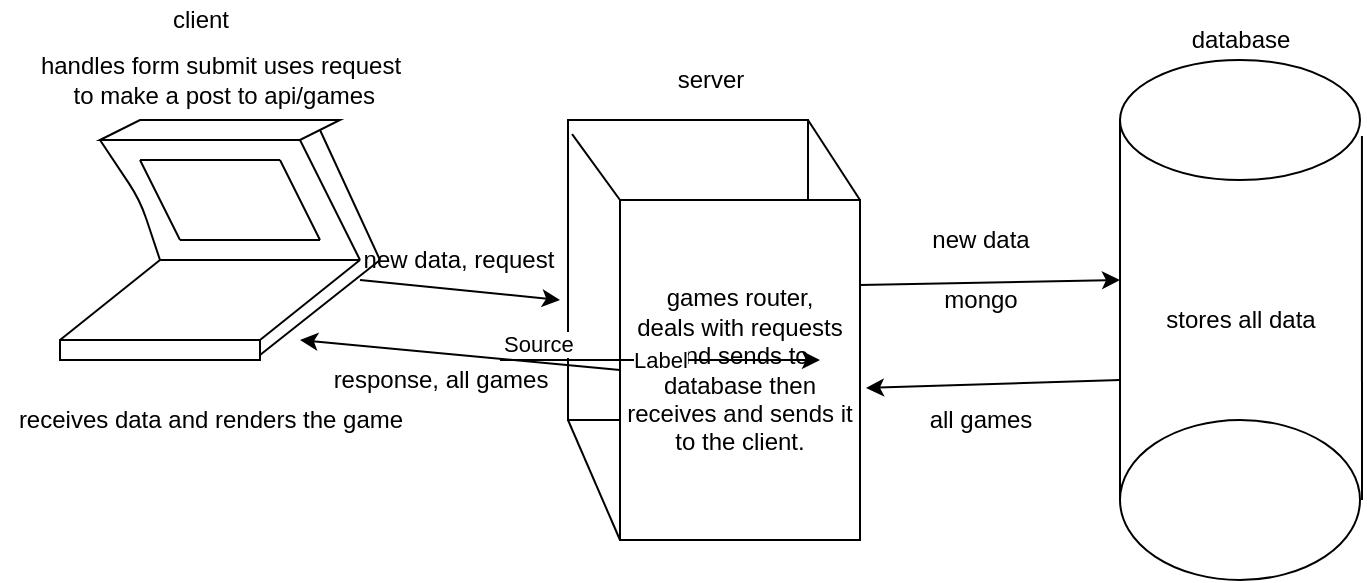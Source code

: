 <mxfile version="14.9.3" type="github"><diagram id="RTmDtQnLmEDtsT-LCnRx" name="Page-1"><mxGraphModel dx="786" dy="382" grid="1" gridSize="10" guides="1" tooltips="1" connect="1" arrows="1" fold="1" page="1" pageScale="1" pageWidth="827" pageHeight="1169" math="0" shadow="0"><root><mxCell id="0"/><mxCell id="1" parent="0"/><mxCell id="ZPRTFCPICLFcv4Iua5O7-2" value="" style="endArrow=none;html=1;" edge="1" parent="1"><mxGeometry width="50" height="50" relative="1" as="geometry"><mxPoint x="60" y="80" as="sourcePoint"/><mxPoint x="160" y="80" as="targetPoint"/></mxGeometry></mxCell><mxCell id="ZPRTFCPICLFcv4Iua5O7-3" value="" style="endArrow=none;html=1;" edge="1" parent="1"><mxGeometry width="50" height="50" relative="1" as="geometry"><mxPoint x="60" y="80" as="sourcePoint"/><mxPoint x="90" y="140" as="targetPoint"/><Array as="points"><mxPoint x="80" y="110"/></Array></mxGeometry></mxCell><mxCell id="ZPRTFCPICLFcv4Iua5O7-4" value="" style="endArrow=none;html=1;" edge="1" parent="1"><mxGeometry width="50" height="50" relative="1" as="geometry"><mxPoint x="160" y="80" as="sourcePoint"/><mxPoint x="190" y="140" as="targetPoint"/></mxGeometry></mxCell><mxCell id="ZPRTFCPICLFcv4Iua5O7-5" value="" style="endArrow=none;html=1;" edge="1" parent="1"><mxGeometry width="50" height="50" relative="1" as="geometry"><mxPoint x="90" y="140" as="sourcePoint"/><mxPoint x="190" y="140" as="targetPoint"/></mxGeometry></mxCell><mxCell id="ZPRTFCPICLFcv4Iua5O7-6" value="" style="endArrow=none;html=1;" edge="1" parent="1"><mxGeometry width="50" height="50" relative="1" as="geometry"><mxPoint x="90" y="140" as="sourcePoint"/><mxPoint x="40" y="180" as="targetPoint"/></mxGeometry></mxCell><mxCell id="ZPRTFCPICLFcv4Iua5O7-7" value="" style="endArrow=none;html=1;" edge="1" parent="1"><mxGeometry width="50" height="50" relative="1" as="geometry"><mxPoint x="140" y="180" as="sourcePoint"/><mxPoint x="190" y="140" as="targetPoint"/></mxGeometry></mxCell><mxCell id="ZPRTFCPICLFcv4Iua5O7-8" value="" style="endArrow=none;html=1;startArrow=none;" edge="1" parent="1"><mxGeometry width="50" height="50" relative="1" as="geometry"><mxPoint x="140" y="180" as="sourcePoint"/><mxPoint x="140" y="180" as="targetPoint"/></mxGeometry></mxCell><mxCell id="ZPRTFCPICLFcv4Iua5O7-9" value="" style="rounded=0;whiteSpace=wrap;html=1;" vertex="1" parent="1"><mxGeometry x="40" y="180" width="100" height="10" as="geometry"/></mxCell><mxCell id="ZPRTFCPICLFcv4Iua5O7-11" value="" style="shape=parallelogram;perimeter=parallelogramPerimeter;whiteSpace=wrap;html=1;fixedSize=1;" vertex="1" parent="1"><mxGeometry x="60" y="70" width="120" height="10" as="geometry"/></mxCell><mxCell id="ZPRTFCPICLFcv4Iua5O7-12" value="" style="endArrow=none;html=1;entryX=1;entryY=0.5;entryDx=0;entryDy=0;" edge="1" parent="1" target="ZPRTFCPICLFcv4Iua5O7-11"><mxGeometry width="50" height="50" relative="1" as="geometry"><mxPoint x="200" y="140" as="sourcePoint"/><mxPoint x="370" y="190" as="targetPoint"/></mxGeometry></mxCell><mxCell id="ZPRTFCPICLFcv4Iua5O7-19" value="" style="endArrow=none;html=1;exitX=1;exitY=0.75;exitDx=0;exitDy=0;" edge="1" parent="1" source="ZPRTFCPICLFcv4Iua5O7-9"><mxGeometry width="50" height="50" relative="1" as="geometry"><mxPoint x="320" y="240" as="sourcePoint"/><mxPoint x="200" y="140" as="targetPoint"/></mxGeometry></mxCell><mxCell id="ZPRTFCPICLFcv4Iua5O7-20" value="" style="rounded=0;whiteSpace=wrap;html=1;" vertex="1" parent="1"><mxGeometry x="294" y="70" width="120" height="150" as="geometry"/></mxCell><mxCell id="ZPRTFCPICLFcv4Iua5O7-21" value="games router,&lt;br&gt;deals with requests and sends to database then receives and sends it to the client." style="rounded=0;whiteSpace=wrap;html=1;" vertex="1" parent="1"><mxGeometry x="320" y="110" width="120" height="170" as="geometry"/></mxCell><mxCell id="ZPRTFCPICLFcv4Iua5O7-22" value="" style="endArrow=none;html=1;exitX=0;exitY=1;exitDx=0;exitDy=0;entryX=0;entryY=1;entryDx=0;entryDy=0;" edge="1" parent="1" source="ZPRTFCPICLFcv4Iua5O7-21" target="ZPRTFCPICLFcv4Iua5O7-20"><mxGeometry width="50" height="50" relative="1" as="geometry"><mxPoint x="320" y="240" as="sourcePoint"/><mxPoint x="370" y="190" as="targetPoint"/></mxGeometry></mxCell><mxCell id="ZPRTFCPICLFcv4Iua5O7-23" value="" style="endArrow=none;html=1;exitX=0.017;exitY=0.047;exitDx=0;exitDy=0;exitPerimeter=0;" edge="1" parent="1" source="ZPRTFCPICLFcv4Iua5O7-20"><mxGeometry width="50" height="50" relative="1" as="geometry"><mxPoint x="320" y="240" as="sourcePoint"/><mxPoint x="320" y="110" as="targetPoint"/></mxGeometry></mxCell><mxCell id="ZPRTFCPICLFcv4Iua5O7-24" value="" style="endArrow=none;html=1;exitX=1;exitY=0;exitDx=0;exitDy=0;entryX=1;entryY=0;entryDx=0;entryDy=0;" edge="1" parent="1" source="ZPRTFCPICLFcv4Iua5O7-20" target="ZPRTFCPICLFcv4Iua5O7-21"><mxGeometry width="50" height="50" relative="1" as="geometry"><mxPoint x="320" y="240" as="sourcePoint"/><mxPoint x="370" y="190" as="targetPoint"/></mxGeometry></mxCell><mxCell id="ZPRTFCPICLFcv4Iua5O7-25" value="" style="ellipse;whiteSpace=wrap;html=1;" vertex="1" parent="1"><mxGeometry x="570" y="40" width="120" height="60" as="geometry"/></mxCell><mxCell id="ZPRTFCPICLFcv4Iua5O7-26" value="" style="endArrow=none;html=1;entryX=0;entryY=0.5;entryDx=0;entryDy=0;" edge="1" parent="1" target="ZPRTFCPICLFcv4Iua5O7-25"><mxGeometry width="50" height="50" relative="1" as="geometry"><mxPoint x="570" y="260" as="sourcePoint"/><mxPoint x="370" y="190" as="targetPoint"/></mxGeometry></mxCell><mxCell id="ZPRTFCPICLFcv4Iua5O7-27" value="" style="endArrow=none;html=1;entryX=1.008;entryY=0.633;entryDx=0;entryDy=0;entryPerimeter=0;" edge="1" parent="1" target="ZPRTFCPICLFcv4Iua5O7-25"><mxGeometry width="50" height="50" relative="1" as="geometry"><mxPoint x="691" y="260" as="sourcePoint"/><mxPoint x="370" y="190" as="targetPoint"/></mxGeometry></mxCell><mxCell id="ZPRTFCPICLFcv4Iua5O7-28" value="" style="ellipse;whiteSpace=wrap;html=1;" vertex="1" parent="1"><mxGeometry x="570" y="220" width="120" height="80" as="geometry"/></mxCell><mxCell id="ZPRTFCPICLFcv4Iua5O7-29" value="" style="endArrow=classic;html=1;" edge="1" parent="1"><mxGeometry width="50" height="50" relative="1" as="geometry"><mxPoint x="190" y="150" as="sourcePoint"/><mxPoint x="290" y="160" as="targetPoint"/></mxGeometry></mxCell><mxCell id="ZPRTFCPICLFcv4Iua5O7-30" value="" style="endArrow=classic;html=1;exitX=1;exitY=0.25;exitDx=0;exitDy=0;" edge="1" parent="1" source="ZPRTFCPICLFcv4Iua5O7-21"><mxGeometry width="50" height="50" relative="1" as="geometry"><mxPoint x="320" y="240" as="sourcePoint"/><mxPoint x="570" y="150" as="targetPoint"/></mxGeometry></mxCell><mxCell id="ZPRTFCPICLFcv4Iua5O7-31" value="" style="endArrow=classic;html=1;entryX=1.025;entryY=0.553;entryDx=0;entryDy=0;entryPerimeter=0;" edge="1" parent="1" target="ZPRTFCPICLFcv4Iua5O7-21"><mxGeometry width="50" height="50" relative="1" as="geometry"><mxPoint x="570" y="200" as="sourcePoint"/><mxPoint x="450" y="210" as="targetPoint"/></mxGeometry></mxCell><mxCell id="ZPRTFCPICLFcv4Iua5O7-33" value="" style="endArrow=classic;html=1;exitX=0;exitY=0.5;exitDx=0;exitDy=0;" edge="1" parent="1" source="ZPRTFCPICLFcv4Iua5O7-21"><mxGeometry width="50" height="50" relative="1" as="geometry"><mxPoint x="320" y="240" as="sourcePoint"/><mxPoint x="160" y="180" as="targetPoint"/></mxGeometry></mxCell><mxCell id="ZPRTFCPICLFcv4Iua5O7-34" value="client" style="text;html=1;align=center;verticalAlign=middle;resizable=0;points=[];autosize=1;strokeColor=none;" vertex="1" parent="1"><mxGeometry x="90" y="10" width="40" height="20" as="geometry"/></mxCell><mxCell id="ZPRTFCPICLFcv4Iua5O7-35" value="server" style="text;html=1;align=center;verticalAlign=middle;resizable=0;points=[];autosize=1;strokeColor=none;" vertex="1" parent="1"><mxGeometry x="340" y="40" width="50" height="20" as="geometry"/></mxCell><mxCell id="ZPRTFCPICLFcv4Iua5O7-36" value="database" style="text;html=1;align=center;verticalAlign=middle;resizable=0;points=[];autosize=1;strokeColor=none;" vertex="1" parent="1"><mxGeometry x="600" y="20" width="60" height="20" as="geometry"/></mxCell><mxCell id="ZPRTFCPICLFcv4Iua5O7-37" value="new data, request" style="text;html=1;align=center;verticalAlign=middle;resizable=0;points=[];autosize=1;strokeColor=none;" vertex="1" parent="1"><mxGeometry x="184" y="130" width="110" height="20" as="geometry"/></mxCell><mxCell id="ZPRTFCPICLFcv4Iua5O7-38" value="new data" style="text;html=1;align=center;verticalAlign=middle;resizable=0;points=[];autosize=1;strokeColor=none;" vertex="1" parent="1"><mxGeometry x="470" y="120" width="60" height="20" as="geometry"/></mxCell><mxCell id="ZPRTFCPICLFcv4Iua5O7-39" value="mongo" style="text;html=1;align=center;verticalAlign=middle;resizable=0;points=[];autosize=1;strokeColor=none;" vertex="1" parent="1"><mxGeometry x="475" y="150" width="50" height="20" as="geometry"/></mxCell><mxCell id="ZPRTFCPICLFcv4Iua5O7-40" value="all games" style="text;html=1;align=center;verticalAlign=middle;resizable=0;points=[];autosize=1;strokeColor=none;" vertex="1" parent="1"><mxGeometry x="465" y="210" width="70" height="20" as="geometry"/></mxCell><mxCell id="ZPRTFCPICLFcv4Iua5O7-41" value="response, all games" style="text;html=1;align=center;verticalAlign=middle;resizable=0;points=[];autosize=1;strokeColor=none;" vertex="1" parent="1"><mxGeometry x="170" y="190" width="120" height="20" as="geometry"/></mxCell><mxCell id="ZPRTFCPICLFcv4Iua5O7-43" value="stores all data" style="text;html=1;align=center;verticalAlign=middle;resizable=0;points=[];autosize=1;strokeColor=none;" vertex="1" parent="1"><mxGeometry x="585" y="160" width="90" height="20" as="geometry"/></mxCell><mxCell id="ZPRTFCPICLFcv4Iua5O7-44" value="handles form submit uses request&lt;br&gt;&amp;nbsp;to make a post to api/games" style="text;html=1;align=center;verticalAlign=middle;resizable=0;points=[];autosize=1;strokeColor=none;" vertex="1" parent="1"><mxGeometry x="20" y="35" width="200" height="30" as="geometry"/></mxCell><mxCell id="ZPRTFCPICLFcv4Iua5O7-45" value="receives data and renders the game" style="text;html=1;align=center;verticalAlign=middle;resizable=0;points=[];autosize=1;strokeColor=none;" vertex="1" parent="1"><mxGeometry x="10" y="210" width="210" height="20" as="geometry"/></mxCell><mxCell id="ZPRTFCPICLFcv4Iua5O7-47" value="" style="endArrow=none;html=1;" edge="1" parent="1"><mxGeometry width="50" height="50" relative="1" as="geometry"><mxPoint x="100" y="130" as="sourcePoint"/><mxPoint x="80" y="90" as="targetPoint"/></mxGeometry></mxCell><mxCell id="ZPRTFCPICLFcv4Iua5O7-48" value="" style="endArrow=none;html=1;" edge="1" parent="1"><mxGeometry width="50" height="50" relative="1" as="geometry"><mxPoint x="80" y="90" as="sourcePoint"/><mxPoint x="150" y="90" as="targetPoint"/></mxGeometry></mxCell><mxCell id="ZPRTFCPICLFcv4Iua5O7-49" value="" style="endArrow=classic;html=1;" edge="1" parent="1"><mxGeometry relative="1" as="geometry"><mxPoint x="260" y="190" as="sourcePoint"/><mxPoint x="420" y="190" as="targetPoint"/></mxGeometry></mxCell><mxCell id="ZPRTFCPICLFcv4Iua5O7-50" value="Label" style="edgeLabel;resizable=0;html=1;align=center;verticalAlign=middle;" connectable="0" vertex="1" parent="ZPRTFCPICLFcv4Iua5O7-49"><mxGeometry relative="1" as="geometry"/></mxCell><mxCell id="ZPRTFCPICLFcv4Iua5O7-51" value="Source" style="edgeLabel;resizable=0;html=1;align=left;verticalAlign=bottom;" connectable="0" vertex="1" parent="ZPRTFCPICLFcv4Iua5O7-49"><mxGeometry x="-1" relative="1" as="geometry"/></mxCell><mxCell id="ZPRTFCPICLFcv4Iua5O7-52" value="" style="endArrow=none;html=1;" edge="1" parent="1"><mxGeometry width="50" height="50" relative="1" as="geometry"><mxPoint x="150" y="90" as="sourcePoint"/><mxPoint x="170" y="130" as="targetPoint"/></mxGeometry></mxCell><mxCell id="ZPRTFCPICLFcv4Iua5O7-53" value="" style="endArrow=none;html=1;" edge="1" parent="1"><mxGeometry width="50" height="50" relative="1" as="geometry"><mxPoint x="100" y="130" as="sourcePoint"/><mxPoint x="170" y="130" as="targetPoint"/></mxGeometry></mxCell></root></mxGraphModel></diagram></mxfile>